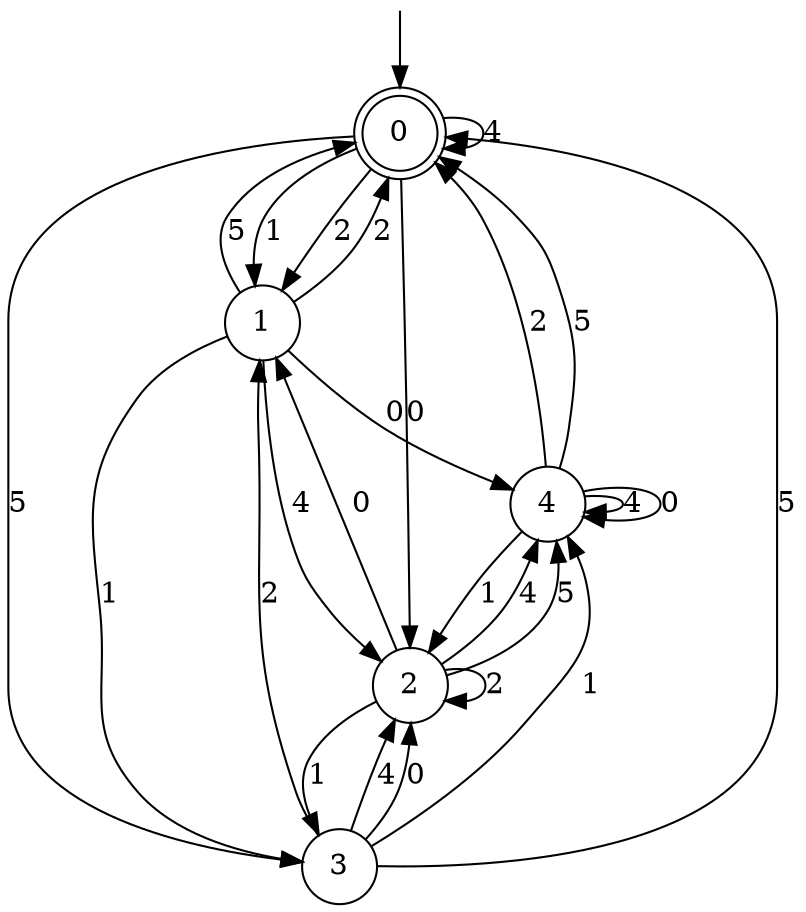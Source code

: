 digraph g {

	s0 [shape="doublecircle" label="0"];
	s1 [shape="circle" label="1"];
	s2 [shape="circle" label="2"];
	s3 [shape="circle" label="3"];
	s4 [shape="circle" label="4"];
	s0 -> s1 [label="1"];
	s0 -> s0 [label="4"];
	s0 -> s1 [label="2"];
	s0 -> s2 [label="0"];
	s0 -> s3 [label="5"];
	s1 -> s3 [label="1"];
	s1 -> s2 [label="4"];
	s1 -> s0 [label="2"];
	s1 -> s4 [label="0"];
	s1 -> s0 [label="5"];
	s2 -> s3 [label="1"];
	s2 -> s4 [label="4"];
	s2 -> s2 [label="2"];
	s2 -> s1 [label="0"];
	s2 -> s4 [label="5"];
	s3 -> s4 [label="1"];
	s3 -> s2 [label="4"];
	s3 -> s1 [label="2"];
	s3 -> s2 [label="0"];
	s3 -> s0 [label="5"];
	s4 -> s2 [label="1"];
	s4 -> s4 [label="4"];
	s4 -> s0 [label="2"];
	s4 -> s4 [label="0"];
	s4 -> s0 [label="5"];

__start0 [label="" shape="none" width="0" height="0"];
__start0 -> s0;

}
